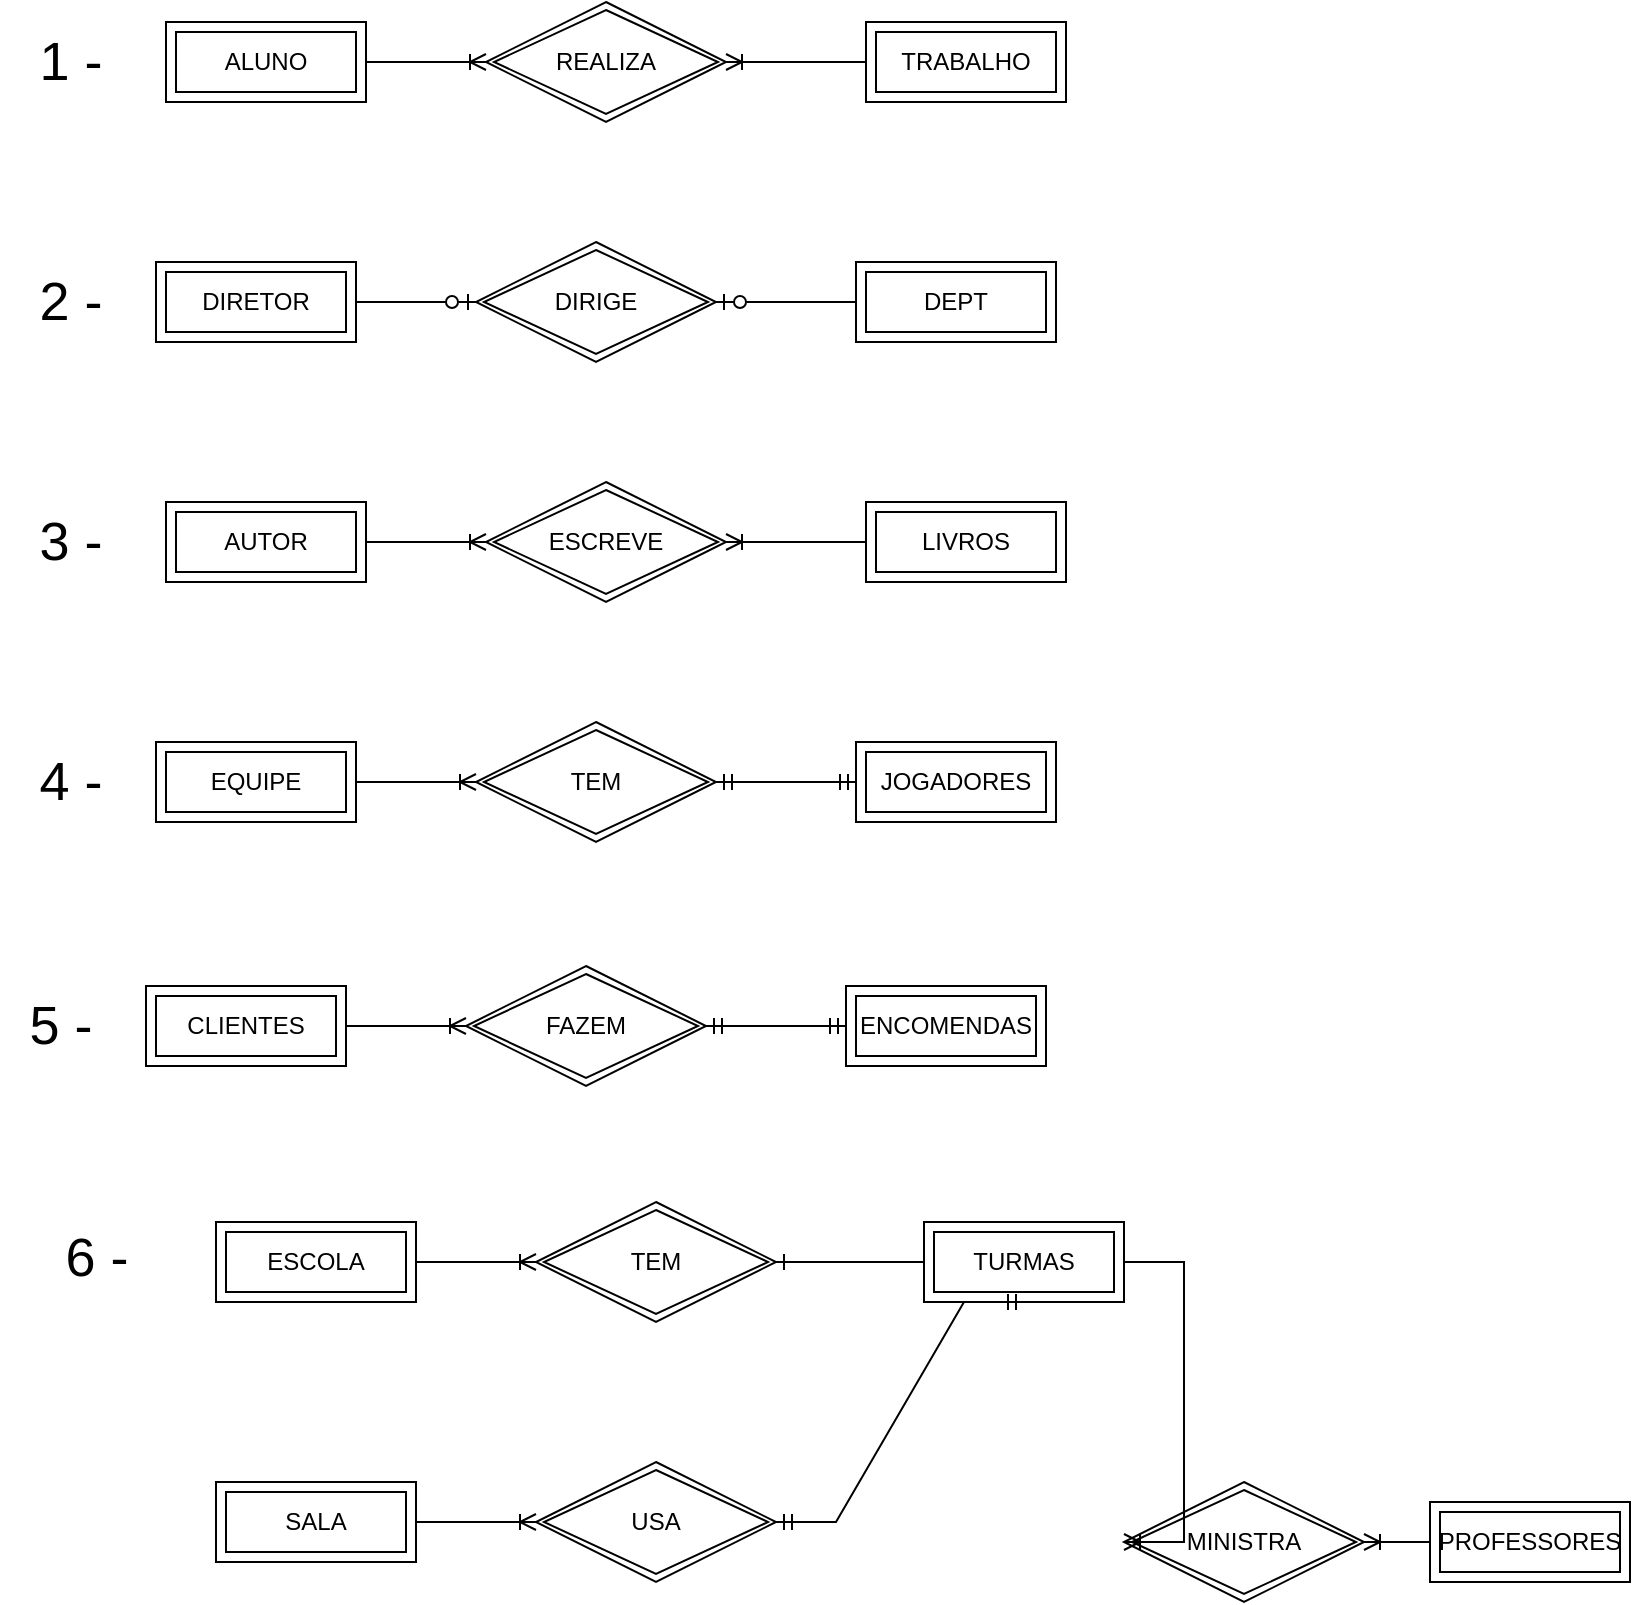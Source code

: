 <mxfile version="27.2.0">
  <diagram name="Página-1" id="iA5zlDapMS2VYP5x8y2V">
    <mxGraphModel dx="3570" dy="1038" grid="1" gridSize="10" guides="1" tooltips="1" connect="1" arrows="1" fold="1" page="1" pageScale="1" pageWidth="827" pageHeight="1169" math="0" shadow="0">
      <root>
        <mxCell id="0" />
        <mxCell id="1" parent="0" />
        <mxCell id="dpNasas59TxUKphN5B6h-7" value="" style="edgeStyle=entityRelationEdgeStyle;fontSize=12;html=1;endArrow=ERoneToMany;rounded=0;exitX=1;exitY=0.5;exitDx=0;exitDy=0;entryX=0;entryY=0.5;entryDx=0;entryDy=0;" parent="1" source="dpNasas59TxUKphN5B6h-16" target="dpNasas59TxUKphN5B6h-17" edge="1">
          <mxGeometry width="100" height="100" relative="1" as="geometry">
            <mxPoint x="-1287" y="37" as="sourcePoint" />
            <mxPoint x="-1227" y="37" as="targetPoint" />
          </mxGeometry>
        </mxCell>
        <mxCell id="dpNasas59TxUKphN5B6h-16" value="ALUNO" style="shape=ext;margin=3;double=1;whiteSpace=wrap;html=1;align=center;" parent="1" vertex="1">
          <mxGeometry x="-1397" y="140" width="100" height="40" as="geometry" />
        </mxCell>
        <mxCell id="dpNasas59TxUKphN5B6h-17" value="REALIZA" style="shape=rhombus;double=1;perimeter=rhombusPerimeter;whiteSpace=wrap;html=1;align=center;" parent="1" vertex="1">
          <mxGeometry x="-1237" y="130" width="120" height="60" as="geometry" />
        </mxCell>
        <mxCell id="dpNasas59TxUKphN5B6h-18" value="TRABALHO" style="shape=ext;margin=3;double=1;whiteSpace=wrap;html=1;align=center;" parent="1" vertex="1">
          <mxGeometry x="-1047" y="140" width="100" height="40" as="geometry" />
        </mxCell>
        <mxCell id="dpNasas59TxUKphN5B6h-19" value="" style="edgeStyle=entityRelationEdgeStyle;fontSize=12;html=1;endArrow=ERoneToMany;rounded=0;entryX=1;entryY=0.5;entryDx=0;entryDy=0;exitX=0;exitY=0.5;exitDx=0;exitDy=0;" parent="1" source="dpNasas59TxUKphN5B6h-18" target="dpNasas59TxUKphN5B6h-17" edge="1">
          <mxGeometry width="100" height="100" relative="1" as="geometry">
            <mxPoint x="-1165" y="310" as="sourcePoint" />
            <mxPoint x="-1065" y="210" as="targetPoint" />
          </mxGeometry>
        </mxCell>
        <mxCell id="dpNasas59TxUKphN5B6h-21" value="DIRETOR" style="shape=ext;margin=3;double=1;whiteSpace=wrap;html=1;align=center;" parent="1" vertex="1">
          <mxGeometry x="-1402" y="260" width="100" height="40" as="geometry" />
        </mxCell>
        <mxCell id="dpNasas59TxUKphN5B6h-22" value="DIRIGE" style="shape=rhombus;double=1;perimeter=rhombusPerimeter;whiteSpace=wrap;html=1;align=center;" parent="1" vertex="1">
          <mxGeometry x="-1242" y="250" width="120" height="60" as="geometry" />
        </mxCell>
        <mxCell id="dpNasas59TxUKphN5B6h-23" value="DEPT" style="shape=ext;margin=3;double=1;whiteSpace=wrap;html=1;align=center;" parent="1" vertex="1">
          <mxGeometry x="-1052" y="260" width="100" height="40" as="geometry" />
        </mxCell>
        <mxCell id="dpNasas59TxUKphN5B6h-26" value="AUTOR" style="shape=ext;margin=3;double=1;whiteSpace=wrap;html=1;align=center;" parent="1" vertex="1">
          <mxGeometry x="-1397" y="380" width="100" height="40" as="geometry" />
        </mxCell>
        <mxCell id="dpNasas59TxUKphN5B6h-27" value="ESCREVE" style="shape=rhombus;double=1;perimeter=rhombusPerimeter;whiteSpace=wrap;html=1;align=center;" parent="1" vertex="1">
          <mxGeometry x="-1237" y="370" width="120" height="60" as="geometry" />
        </mxCell>
        <mxCell id="dpNasas59TxUKphN5B6h-28" value="LIVROS" style="shape=ext;margin=3;double=1;whiteSpace=wrap;html=1;align=center;" parent="1" vertex="1">
          <mxGeometry x="-1047" y="380" width="100" height="40" as="geometry" />
        </mxCell>
        <mxCell id="dpNasas59TxUKphN5B6h-37" value="" style="edgeStyle=entityRelationEdgeStyle;fontSize=12;html=1;endArrow=ERoneToMany;rounded=0;exitX=1;exitY=0.5;exitDx=0;exitDy=0;entryX=0;entryY=0.5;entryDx=0;entryDy=0;" parent="1" source="dpNasas59TxUKphN5B6h-26" target="dpNasas59TxUKphN5B6h-27" edge="1">
          <mxGeometry width="100" height="100" relative="1" as="geometry">
            <mxPoint x="-1215" y="540" as="sourcePoint" />
            <mxPoint x="-1115" y="440" as="targetPoint" />
          </mxGeometry>
        </mxCell>
        <mxCell id="ljGFw6Zh4O7i61NH9_oq-1" value="" style="edgeStyle=entityRelationEdgeStyle;fontSize=12;html=1;endArrow=ERoneToMany;rounded=0;entryX=1;entryY=0.5;entryDx=0;entryDy=0;exitX=0;exitY=0.5;exitDx=0;exitDy=0;" parent="1" source="dpNasas59TxUKphN5B6h-28" target="dpNasas59TxUKphN5B6h-27" edge="1">
          <mxGeometry width="100" height="100" relative="1" as="geometry">
            <mxPoint x="-1125" y="550" as="sourcePoint" />
            <mxPoint x="-1025" y="450" as="targetPoint" />
          </mxGeometry>
        </mxCell>
        <mxCell id="ljGFw6Zh4O7i61NH9_oq-2" value="EQUIPE" style="shape=ext;margin=3;double=1;whiteSpace=wrap;html=1;align=center;" parent="1" vertex="1">
          <mxGeometry x="-1402" y="500" width="100" height="40" as="geometry" />
        </mxCell>
        <mxCell id="ljGFw6Zh4O7i61NH9_oq-3" value="TEM" style="shape=rhombus;double=1;perimeter=rhombusPerimeter;whiteSpace=wrap;html=1;align=center;" parent="1" vertex="1">
          <mxGeometry x="-1242" y="490" width="120" height="60" as="geometry" />
        </mxCell>
        <mxCell id="ljGFw6Zh4O7i61NH9_oq-4" value="JOGADORES" style="shape=ext;margin=3;double=1;whiteSpace=wrap;html=1;align=center;" parent="1" vertex="1">
          <mxGeometry x="-1052" y="500" width="100" height="40" as="geometry" />
        </mxCell>
        <mxCell id="ljGFw6Zh4O7i61NH9_oq-5" value="" style="edgeStyle=entityRelationEdgeStyle;fontSize=12;html=1;endArrow=ERoneToMany;rounded=0;exitX=1;exitY=0.5;exitDx=0;exitDy=0;entryX=0;entryY=0.5;entryDx=0;entryDy=0;" parent="1" source="ljGFw6Zh4O7i61NH9_oq-2" target="ljGFw6Zh4O7i61NH9_oq-3" edge="1">
          <mxGeometry width="100" height="100" relative="1" as="geometry">
            <mxPoint x="-1220" y="660" as="sourcePoint" />
            <mxPoint x="-1120" y="560" as="targetPoint" />
          </mxGeometry>
        </mxCell>
        <mxCell id="ljGFw6Zh4O7i61NH9_oq-9" value="CLIENTES" style="shape=ext;margin=3;double=1;whiteSpace=wrap;html=1;align=center;" parent="1" vertex="1">
          <mxGeometry x="-1407" y="622" width="100" height="40" as="geometry" />
        </mxCell>
        <mxCell id="ljGFw6Zh4O7i61NH9_oq-10" value="FAZEM" style="shape=rhombus;double=1;perimeter=rhombusPerimeter;whiteSpace=wrap;html=1;align=center;" parent="1" vertex="1">
          <mxGeometry x="-1247" y="612" width="120" height="60" as="geometry" />
        </mxCell>
        <mxCell id="ljGFw6Zh4O7i61NH9_oq-11" value="ENCOMENDAS" style="shape=ext;margin=3;double=1;whiteSpace=wrap;html=1;align=center;" parent="1" vertex="1">
          <mxGeometry x="-1057" y="622" width="100" height="40" as="geometry" />
        </mxCell>
        <mxCell id="ljGFw6Zh4O7i61NH9_oq-12" value="" style="edgeStyle=entityRelationEdgeStyle;fontSize=12;html=1;endArrow=ERoneToMany;rounded=0;exitX=1;exitY=0.5;exitDx=0;exitDy=0;entryX=0;entryY=0.5;entryDx=0;entryDy=0;" parent="1" source="ljGFw6Zh4O7i61NH9_oq-9" target="ljGFw6Zh4O7i61NH9_oq-10" edge="1">
          <mxGeometry width="100" height="100" relative="1" as="geometry">
            <mxPoint x="-1225" y="782" as="sourcePoint" />
            <mxPoint x="-1125" y="682" as="targetPoint" />
          </mxGeometry>
        </mxCell>
        <mxCell id="ljGFw6Zh4O7i61NH9_oq-13" value="" style="edgeStyle=entityRelationEdgeStyle;fontSize=12;html=1;endArrow=ERmandOne;startArrow=ERmandOne;rounded=0;entryX=0;entryY=0.5;entryDx=0;entryDy=0;exitX=1;exitY=0.5;exitDx=0;exitDy=0;" parent="1" source="ljGFw6Zh4O7i61NH9_oq-10" target="ljGFw6Zh4O7i61NH9_oq-11" edge="1">
          <mxGeometry width="100" height="100" relative="1" as="geometry">
            <mxPoint x="-1160" y="802" as="sourcePoint" />
            <mxPoint x="-1060" y="702" as="targetPoint" />
          </mxGeometry>
        </mxCell>
        <mxCell id="ljGFw6Zh4O7i61NH9_oq-14" value="ESCOLA" style="shape=ext;margin=3;double=1;whiteSpace=wrap;html=1;align=center;" parent="1" vertex="1">
          <mxGeometry x="-1372" y="740" width="100" height="40" as="geometry" />
        </mxCell>
        <mxCell id="ljGFw6Zh4O7i61NH9_oq-15" value="TURMAS" style="shape=ext;margin=3;double=1;whiteSpace=wrap;html=1;align=center;" parent="1" vertex="1">
          <mxGeometry x="-1018" y="740" width="100" height="40" as="geometry" />
        </mxCell>
        <mxCell id="ljGFw6Zh4O7i61NH9_oq-16" value="PROFESSORES" style="shape=ext;margin=3;double=1;whiteSpace=wrap;html=1;align=center;" parent="1" vertex="1">
          <mxGeometry x="-765" y="880" width="100" height="40" as="geometry" />
        </mxCell>
        <mxCell id="ljGFw6Zh4O7i61NH9_oq-18" value="SALA" style="shape=ext;margin=3;double=1;whiteSpace=wrap;html=1;align=center;" parent="1" vertex="1">
          <mxGeometry x="-1372" y="870" width="100" height="40" as="geometry" />
        </mxCell>
        <mxCell id="ljGFw6Zh4O7i61NH9_oq-22" value="TEM" style="shape=rhombus;double=1;perimeter=rhombusPerimeter;whiteSpace=wrap;html=1;align=center;" parent="1" vertex="1">
          <mxGeometry x="-1212" y="730" width="120" height="60" as="geometry" />
        </mxCell>
        <mxCell id="ljGFw6Zh4O7i61NH9_oq-25" value="" style="edgeStyle=entityRelationEdgeStyle;fontSize=12;html=1;endArrow=ERoneToMany;rounded=0;exitX=1;exitY=0.5;exitDx=0;exitDy=0;entryX=0;entryY=0.5;entryDx=0;entryDy=0;" parent="1" source="ljGFw6Zh4O7i61NH9_oq-14" target="ljGFw6Zh4O7i61NH9_oq-22" edge="1">
          <mxGeometry width="100" height="100" relative="1" as="geometry">
            <mxPoint x="-1212" y="890" as="sourcePoint" />
            <mxPoint x="-1112" y="790" as="targetPoint" />
          </mxGeometry>
        </mxCell>
        <mxCell id="ljGFw6Zh4O7i61NH9_oq-27" value="MINISTRA" style="shape=rhombus;double=1;perimeter=rhombusPerimeter;whiteSpace=wrap;html=1;align=center;" parent="1" vertex="1">
          <mxGeometry x="-918" y="870" width="120" height="60" as="geometry" />
        </mxCell>
        <mxCell id="ljGFw6Zh4O7i61NH9_oq-28" value="" style="edgeStyle=entityRelationEdgeStyle;fontSize=12;html=1;endArrow=ERoneToMany;rounded=0;exitX=1;exitY=0.5;exitDx=0;exitDy=0;entryX=0;entryY=0.5;entryDx=0;entryDy=0;" parent="1" source="ljGFw6Zh4O7i61NH9_oq-15" target="ljGFw6Zh4O7i61NH9_oq-27" edge="1">
          <mxGeometry width="100" height="100" relative="1" as="geometry">
            <mxPoint x="-922" y="890" as="sourcePoint" />
            <mxPoint x="-822" y="790" as="targetPoint" />
          </mxGeometry>
        </mxCell>
        <mxCell id="ljGFw6Zh4O7i61NH9_oq-29" value="" style="edgeStyle=entityRelationEdgeStyle;fontSize=12;html=1;endArrow=ERone;endFill=1;rounded=0;exitX=0;exitY=0.5;exitDx=0;exitDy=0;entryX=1;entryY=0.5;entryDx=0;entryDy=0;" parent="1" source="ljGFw6Zh4O7i61NH9_oq-15" target="ljGFw6Zh4O7i61NH9_oq-22" edge="1">
          <mxGeometry width="100" height="100" relative="1" as="geometry">
            <mxPoint x="-1152" y="900" as="sourcePoint" />
            <mxPoint x="-1052" y="800" as="targetPoint" />
          </mxGeometry>
        </mxCell>
        <mxCell id="ljGFw6Zh4O7i61NH9_oq-30" value="" style="edgeStyle=entityRelationEdgeStyle;fontSize=12;html=1;endArrow=ERoneToMany;rounded=0;exitX=0;exitY=0.5;exitDx=0;exitDy=0;entryX=1;entryY=0.5;entryDx=0;entryDy=0;" parent="1" source="ljGFw6Zh4O7i61NH9_oq-16" target="ljGFw6Zh4O7i61NH9_oq-27" edge="1">
          <mxGeometry width="100" height="100" relative="1" as="geometry">
            <mxPoint x="-732" y="890" as="sourcePoint" />
            <mxPoint x="-632" y="790" as="targetPoint" />
          </mxGeometry>
        </mxCell>
        <mxCell id="ljGFw6Zh4O7i61NH9_oq-31" value="USA" style="shape=rhombus;double=1;perimeter=rhombusPerimeter;whiteSpace=wrap;html=1;align=center;" parent="1" vertex="1">
          <mxGeometry x="-1212" y="860" width="120" height="60" as="geometry" />
        </mxCell>
        <mxCell id="ljGFw6Zh4O7i61NH9_oq-35" value="" style="edgeStyle=entityRelationEdgeStyle;fontSize=12;html=1;endArrow=ERmandOne;startArrow=ERmandOne;rounded=0;entryX=0.5;entryY=1;entryDx=0;entryDy=0;" parent="1" source="ljGFw6Zh4O7i61NH9_oq-31" target="ljGFw6Zh4O7i61NH9_oq-15" edge="1">
          <mxGeometry width="100" height="100" relative="1" as="geometry">
            <mxPoint x="-1082" y="940" as="sourcePoint" />
            <mxPoint x="-1082" y="830" as="targetPoint" />
            <Array as="points">
              <mxPoint x="-972" y="800" />
              <mxPoint x="-1032" y="810" />
              <mxPoint x="-1002" y="830" />
            </Array>
          </mxGeometry>
        </mxCell>
        <mxCell id="ljGFw6Zh4O7i61NH9_oq-36" value="" style="edgeStyle=entityRelationEdgeStyle;fontSize=12;html=1;endArrow=ERoneToMany;rounded=0;exitX=1;exitY=0.5;exitDx=0;exitDy=0;entryX=0;entryY=0.5;entryDx=0;entryDy=0;" parent="1" source="ljGFw6Zh4O7i61NH9_oq-18" target="ljGFw6Zh4O7i61NH9_oq-31" edge="1">
          <mxGeometry width="100" height="100" relative="1" as="geometry">
            <mxPoint x="-1152" y="1060" as="sourcePoint" />
            <mxPoint x="-1052" y="960" as="targetPoint" />
          </mxGeometry>
        </mxCell>
        <mxCell id="ljGFw6Zh4O7i61NH9_oq-37" value="" style="edgeStyle=entityRelationEdgeStyle;fontSize=12;html=1;endArrow=ERzeroToOne;endFill=1;rounded=0;exitX=1;exitY=0.5;exitDx=0;exitDy=0;entryX=0;entryY=0.5;entryDx=0;entryDy=0;" parent="1" source="dpNasas59TxUKphN5B6h-21" target="dpNasas59TxUKphN5B6h-22" edge="1">
          <mxGeometry width="100" height="100" relative="1" as="geometry">
            <mxPoint x="-1295" y="360" as="sourcePoint" />
            <mxPoint x="-1195" y="260" as="targetPoint" />
          </mxGeometry>
        </mxCell>
        <mxCell id="ljGFw6Zh4O7i61NH9_oq-38" value="" style="edgeStyle=entityRelationEdgeStyle;fontSize=12;html=1;endArrow=ERzeroToOne;endFill=1;rounded=0;exitX=0;exitY=0.5;exitDx=0;exitDy=0;entryX=1;entryY=0.5;entryDx=0;entryDy=0;" parent="1" source="dpNasas59TxUKphN5B6h-23" target="dpNasas59TxUKphN5B6h-22" edge="1">
          <mxGeometry width="100" height="100" relative="1" as="geometry">
            <mxPoint x="-925" y="340" as="sourcePoint" />
            <mxPoint x="-825" y="240" as="targetPoint" />
          </mxGeometry>
        </mxCell>
        <mxCell id="ljGFw6Zh4O7i61NH9_oq-39" value="&lt;font style=&quot;font-size: 27px;&quot;&gt;1 -&lt;font&gt;&lt;br&gt;&lt;/font&gt;&lt;/font&gt;" style="text;html=1;align=center;verticalAlign=middle;resizable=0;points=[];autosize=1;strokeColor=none;fillColor=none;" parent="1" vertex="1">
          <mxGeometry x="-1475" y="135" width="60" height="50" as="geometry" />
        </mxCell>
        <mxCell id="ljGFw6Zh4O7i61NH9_oq-40" value="&lt;font style=&quot;font-size: 27px;&quot;&gt;2 -&lt;font&gt;&lt;br&gt;&lt;/font&gt;&lt;/font&gt;" style="text;html=1;align=center;verticalAlign=middle;resizable=0;points=[];autosize=1;strokeColor=none;fillColor=none;" parent="1" vertex="1">
          <mxGeometry x="-1475" y="255" width="60" height="50" as="geometry" />
        </mxCell>
        <mxCell id="ljGFw6Zh4O7i61NH9_oq-41" value="&lt;font style=&quot;font-size: 27px;&quot;&gt;3 -&lt;font&gt;&lt;br&gt;&lt;/font&gt;&lt;/font&gt;" style="text;html=1;align=center;verticalAlign=middle;resizable=0;points=[];autosize=1;strokeColor=none;fillColor=none;" parent="1" vertex="1">
          <mxGeometry x="-1475" y="375" width="60" height="50" as="geometry" />
        </mxCell>
        <mxCell id="ljGFw6Zh4O7i61NH9_oq-42" value="&lt;font style=&quot;font-size: 27px;&quot;&gt;4 -&lt;font&gt;&lt;br&gt;&lt;/font&gt;&lt;/font&gt;" style="text;html=1;align=center;verticalAlign=middle;resizable=0;points=[];autosize=1;strokeColor=none;fillColor=none;" parent="1" vertex="1">
          <mxGeometry x="-1475" y="495" width="60" height="50" as="geometry" />
        </mxCell>
        <mxCell id="ljGFw6Zh4O7i61NH9_oq-43" value="&lt;font style=&quot;font-size: 27px;&quot;&gt;5 -&lt;font&gt;&lt;br&gt;&lt;/font&gt;&lt;/font&gt;" style="text;html=1;align=center;verticalAlign=middle;resizable=0;points=[];autosize=1;strokeColor=none;fillColor=none;" parent="1" vertex="1">
          <mxGeometry x="-1480" y="617" width="60" height="50" as="geometry" />
        </mxCell>
        <mxCell id="ljGFw6Zh4O7i61NH9_oq-44" value="&lt;font style=&quot;font-size: 27px;&quot;&gt;6 -&lt;font&gt;&lt;br&gt;&lt;/font&gt;&lt;/font&gt;" style="text;html=1;align=center;verticalAlign=middle;resizable=0;points=[];autosize=1;strokeColor=none;fillColor=none;" parent="1" vertex="1">
          <mxGeometry x="-1462" y="733" width="60" height="50" as="geometry" />
        </mxCell>
        <mxCell id="ljGFw6Zh4O7i61NH9_oq-46" value="" style="edgeStyle=entityRelationEdgeStyle;fontSize=12;html=1;endArrow=ERmandOne;startArrow=ERmandOne;rounded=0;exitX=0;exitY=0.5;exitDx=0;exitDy=0;entryX=1;entryY=0.5;entryDx=0;entryDy=0;" parent="1" source="ljGFw6Zh4O7i61NH9_oq-4" target="ljGFw6Zh4O7i61NH9_oq-3" edge="1">
          <mxGeometry width="100" height="100" relative="1" as="geometry">
            <mxPoint x="-925" y="600" as="sourcePoint" />
            <mxPoint x="-825" y="500" as="targetPoint" />
          </mxGeometry>
        </mxCell>
      </root>
    </mxGraphModel>
  </diagram>
</mxfile>
